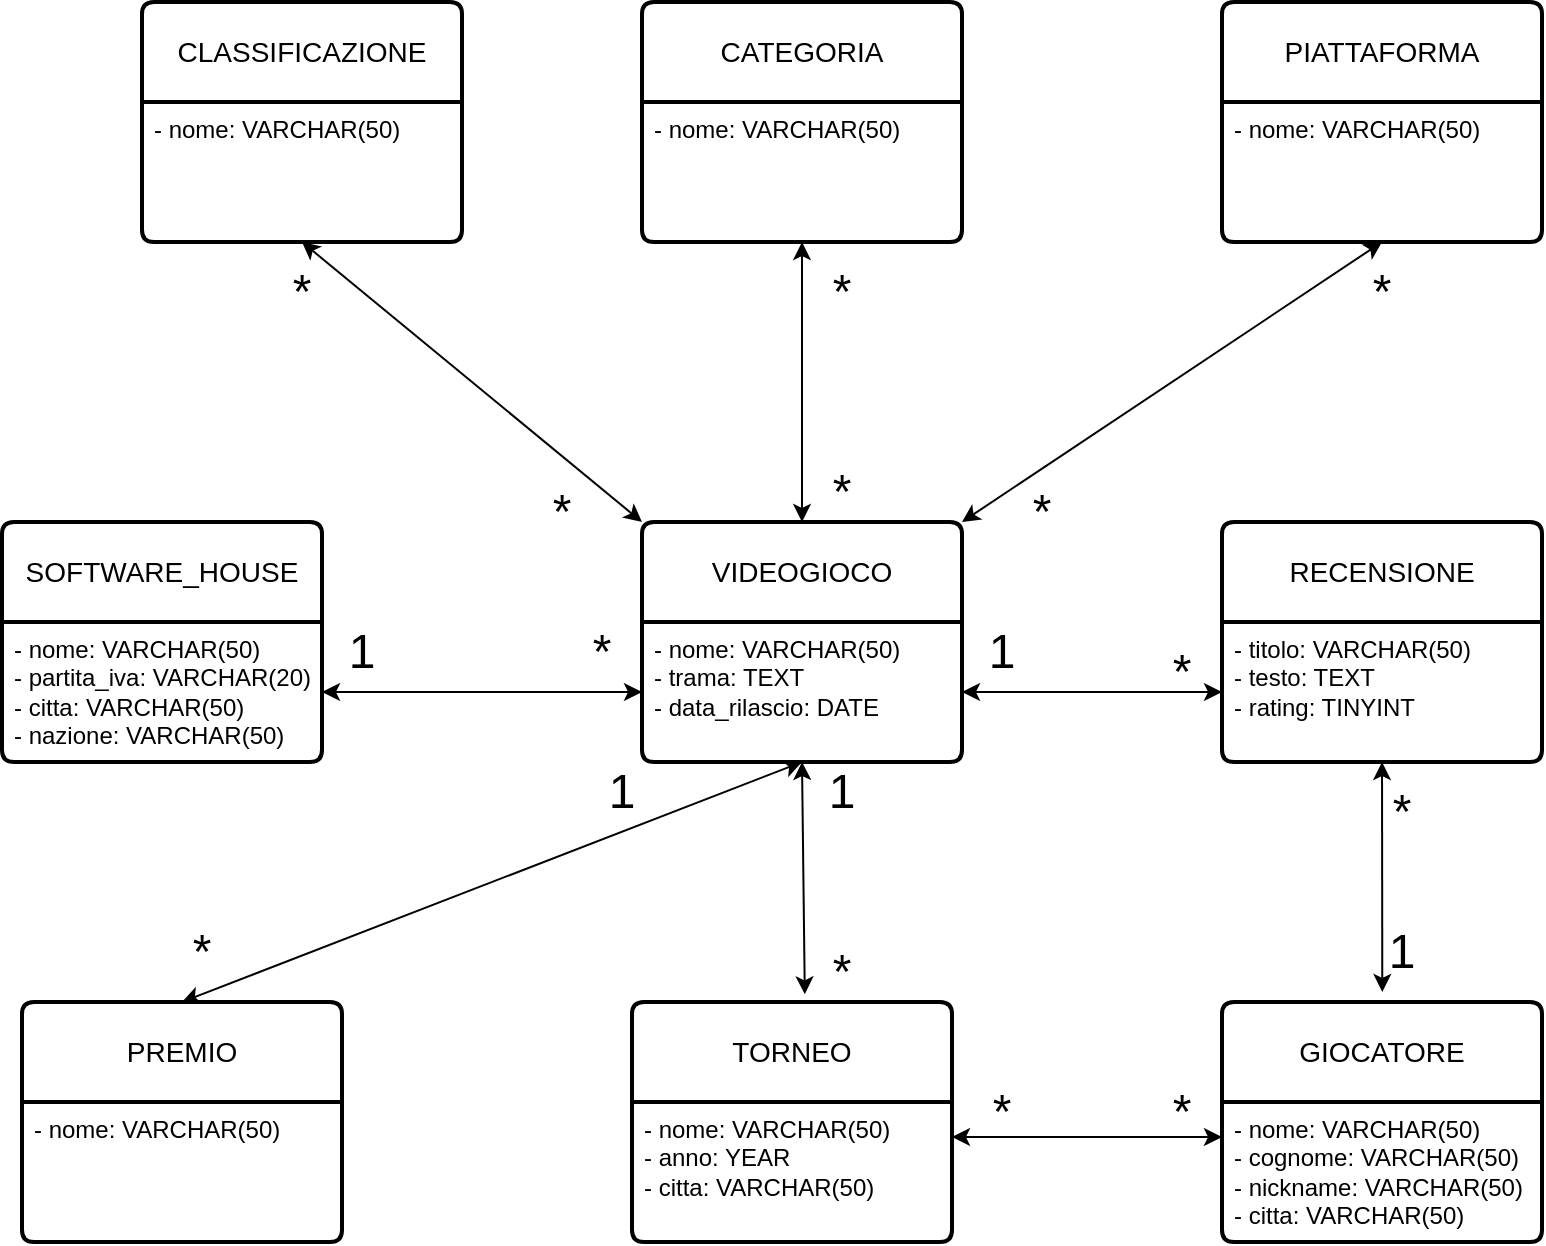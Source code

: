 <mxfile version="22.1.3" type="device">
  <diagram name="Page-1" id="ZNXVrBCwNaxJ5pDCINjd">
    <mxGraphModel dx="1147" dy="627" grid="1" gridSize="10" guides="1" tooltips="1" connect="1" arrows="1" fold="1" page="1" pageScale="1" pageWidth="850" pageHeight="1100" math="0" shadow="0">
      <root>
        <mxCell id="0" />
        <mxCell id="1" parent="0" />
        <mxCell id="egHvKs8MVV3_sJDqOsdn-1" value="VIDEOGIOCO" style="swimlane;childLayout=stackLayout;horizontal=1;startSize=50;horizontalStack=0;rounded=1;fontSize=14;fontStyle=0;strokeWidth=2;resizeParent=0;resizeLast=1;shadow=0;dashed=0;align=center;arcSize=4;whiteSpace=wrap;html=1;" vertex="1" parent="1">
          <mxGeometry x="350" y="300" width="160" height="120" as="geometry" />
        </mxCell>
        <mxCell id="egHvKs8MVV3_sJDqOsdn-2" value="- nome: VARCHAR(50)&lt;br style=&quot;border-color: var(--border-color);&quot;&gt;- trama: TEXT&lt;br style=&quot;border-color: var(--border-color);&quot;&gt;- data_rilascio: DATE" style="align=left;strokeColor=none;fillColor=none;spacingLeft=4;fontSize=12;verticalAlign=top;resizable=0;rotatable=0;part=1;html=1;" vertex="1" parent="egHvKs8MVV3_sJDqOsdn-1">
          <mxGeometry y="50" width="160" height="70" as="geometry" />
        </mxCell>
        <mxCell id="egHvKs8MVV3_sJDqOsdn-3" value="SOFTWARE_HOUSE" style="swimlane;childLayout=stackLayout;horizontal=1;startSize=50;horizontalStack=0;rounded=1;fontSize=14;fontStyle=0;strokeWidth=2;resizeParent=0;resizeLast=1;shadow=0;dashed=0;align=center;arcSize=4;whiteSpace=wrap;html=1;" vertex="1" parent="1">
          <mxGeometry x="30" y="300" width="160" height="120" as="geometry" />
        </mxCell>
        <mxCell id="egHvKs8MVV3_sJDqOsdn-4" value="- nome: VARCHAR(50)&lt;br&gt;- partita_iva: VARCHAR(20)&lt;br&gt;- citta: VARCHAR(50)&lt;br&gt;- nazione: VARCHAR(50)" style="align=left;strokeColor=none;fillColor=none;spacingLeft=4;fontSize=12;verticalAlign=top;resizable=0;rotatable=0;part=1;html=1;" vertex="1" parent="egHvKs8MVV3_sJDqOsdn-3">
          <mxGeometry y="50" width="160" height="70" as="geometry" />
        </mxCell>
        <mxCell id="egHvKs8MVV3_sJDqOsdn-7" value="TORNEO" style="swimlane;childLayout=stackLayout;horizontal=1;startSize=50;horizontalStack=0;rounded=1;fontSize=14;fontStyle=0;strokeWidth=2;resizeParent=0;resizeLast=1;shadow=0;dashed=0;align=center;arcSize=4;whiteSpace=wrap;html=1;" vertex="1" parent="1">
          <mxGeometry x="345" y="540" width="160" height="120" as="geometry" />
        </mxCell>
        <mxCell id="egHvKs8MVV3_sJDqOsdn-8" value="- nome: VARCHAR(50)&lt;br&gt;- anno: YEAR&lt;br&gt;- citta: VARCHAR(50)" style="align=left;strokeColor=none;fillColor=none;spacingLeft=4;fontSize=12;verticalAlign=top;resizable=0;rotatable=0;part=1;html=1;" vertex="1" parent="egHvKs8MVV3_sJDqOsdn-7">
          <mxGeometry y="50" width="160" height="70" as="geometry" />
        </mxCell>
        <mxCell id="egHvKs8MVV3_sJDqOsdn-9" value="PIATTAFORMA" style="swimlane;childLayout=stackLayout;horizontal=1;startSize=50;horizontalStack=0;rounded=1;fontSize=14;fontStyle=0;strokeWidth=2;resizeParent=0;resizeLast=1;shadow=0;dashed=0;align=center;arcSize=4;whiteSpace=wrap;html=1;" vertex="1" parent="1">
          <mxGeometry x="640" y="40" width="160" height="120" as="geometry" />
        </mxCell>
        <mxCell id="egHvKs8MVV3_sJDqOsdn-10" value="- nome: VARCHAR(50)" style="align=left;strokeColor=none;fillColor=none;spacingLeft=4;fontSize=12;verticalAlign=top;resizable=0;rotatable=0;part=1;html=1;" vertex="1" parent="egHvKs8MVV3_sJDqOsdn-9">
          <mxGeometry y="50" width="160" height="70" as="geometry" />
        </mxCell>
        <mxCell id="egHvKs8MVV3_sJDqOsdn-11" value="RECENSIONE" style="swimlane;childLayout=stackLayout;horizontal=1;startSize=50;horizontalStack=0;rounded=1;fontSize=14;fontStyle=0;strokeWidth=2;resizeParent=0;resizeLast=1;shadow=0;dashed=0;align=center;arcSize=4;whiteSpace=wrap;html=1;" vertex="1" parent="1">
          <mxGeometry x="640" y="300" width="160" height="120" as="geometry" />
        </mxCell>
        <mxCell id="egHvKs8MVV3_sJDqOsdn-12" value="- titolo: VARCHAR(50)&lt;br&gt;- testo: TEXT&lt;br&gt;- rating: TINYINT" style="align=left;strokeColor=none;fillColor=none;spacingLeft=4;fontSize=12;verticalAlign=top;resizable=0;rotatable=0;part=1;html=1;" vertex="1" parent="egHvKs8MVV3_sJDqOsdn-11">
          <mxGeometry y="50" width="160" height="70" as="geometry" />
        </mxCell>
        <mxCell id="egHvKs8MVV3_sJDqOsdn-13" value="PREMIO" style="swimlane;childLayout=stackLayout;horizontal=1;startSize=50;horizontalStack=0;rounded=1;fontSize=14;fontStyle=0;strokeWidth=2;resizeParent=0;resizeLast=1;shadow=0;dashed=0;align=center;arcSize=4;whiteSpace=wrap;html=1;" vertex="1" parent="1">
          <mxGeometry x="40" y="540" width="160" height="120" as="geometry" />
        </mxCell>
        <mxCell id="egHvKs8MVV3_sJDqOsdn-14" value="- nome: VARCHAR(50)" style="align=left;strokeColor=none;fillColor=none;spacingLeft=4;fontSize=12;verticalAlign=top;resizable=0;rotatable=0;part=1;html=1;" vertex="1" parent="egHvKs8MVV3_sJDqOsdn-13">
          <mxGeometry y="50" width="160" height="70" as="geometry" />
        </mxCell>
        <mxCell id="egHvKs8MVV3_sJDqOsdn-15" value="CATEGORIA" style="swimlane;childLayout=stackLayout;horizontal=1;startSize=50;horizontalStack=0;rounded=1;fontSize=14;fontStyle=0;strokeWidth=2;resizeParent=0;resizeLast=1;shadow=0;dashed=0;align=center;arcSize=4;whiteSpace=wrap;html=1;" vertex="1" parent="1">
          <mxGeometry x="350" y="40" width="160" height="120" as="geometry" />
        </mxCell>
        <mxCell id="egHvKs8MVV3_sJDqOsdn-16" value="- nome: VARCHAR(50)" style="align=left;strokeColor=none;fillColor=none;spacingLeft=4;fontSize=12;verticalAlign=top;resizable=0;rotatable=0;part=1;html=1;" vertex="1" parent="egHvKs8MVV3_sJDqOsdn-15">
          <mxGeometry y="50" width="160" height="70" as="geometry" />
        </mxCell>
        <mxCell id="egHvKs8MVV3_sJDqOsdn-17" value="CLASSIFICAZIONE" style="swimlane;childLayout=stackLayout;horizontal=1;startSize=50;horizontalStack=0;rounded=1;fontSize=14;fontStyle=0;strokeWidth=2;resizeParent=0;resizeLast=1;shadow=0;dashed=0;align=center;arcSize=4;whiteSpace=wrap;html=1;" vertex="1" parent="1">
          <mxGeometry x="100" y="40" width="160" height="120" as="geometry" />
        </mxCell>
        <mxCell id="egHvKs8MVV3_sJDqOsdn-18" value="- nome: VARCHAR(50)" style="align=left;strokeColor=none;fillColor=none;spacingLeft=4;fontSize=12;verticalAlign=top;resizable=0;rotatable=0;part=1;html=1;" vertex="1" parent="egHvKs8MVV3_sJDqOsdn-17">
          <mxGeometry y="50" width="160" height="70" as="geometry" />
        </mxCell>
        <mxCell id="egHvKs8MVV3_sJDqOsdn-23" value="&lt;font style=&quot;font-size: 24px;&quot;&gt;*&lt;/font&gt;" style="text;html=1;strokeColor=none;fillColor=none;align=center;verticalAlign=middle;whiteSpace=wrap;rounded=0;" vertex="1" parent="1">
          <mxGeometry x="300" y="350" width="60" height="30" as="geometry" />
        </mxCell>
        <mxCell id="egHvKs8MVV3_sJDqOsdn-24" value="&lt;font style=&quot;font-size: 24px;&quot;&gt;1&lt;/font&gt;" style="text;html=1;strokeColor=none;fillColor=none;align=center;verticalAlign=middle;whiteSpace=wrap;rounded=0;" vertex="1" parent="1">
          <mxGeometry x="180" y="350" width="60" height="30" as="geometry" />
        </mxCell>
        <mxCell id="egHvKs8MVV3_sJDqOsdn-27" value="" style="endArrow=classic;startArrow=classic;html=1;rounded=0;exitX=1;exitY=0.5;exitDx=0;exitDy=0;entryX=0;entryY=0.5;entryDx=0;entryDy=0;" edge="1" parent="1" source="egHvKs8MVV3_sJDqOsdn-4" target="egHvKs8MVV3_sJDqOsdn-2">
          <mxGeometry width="50" height="50" relative="1" as="geometry">
            <mxPoint x="360" y="260" as="sourcePoint" />
            <mxPoint x="410" y="210" as="targetPoint" />
          </mxGeometry>
        </mxCell>
        <mxCell id="egHvKs8MVV3_sJDqOsdn-30" value="" style="endArrow=classic;startArrow=classic;html=1;rounded=0;exitX=0;exitY=0;exitDx=0;exitDy=0;" edge="1" parent="1" source="egHvKs8MVV3_sJDqOsdn-1">
          <mxGeometry width="50" height="50" relative="1" as="geometry">
            <mxPoint x="510" y="340" as="sourcePoint" />
            <mxPoint x="180" y="160" as="targetPoint" />
          </mxGeometry>
        </mxCell>
        <mxCell id="egHvKs8MVV3_sJDqOsdn-31" value="&lt;font style=&quot;font-size: 24px;&quot;&gt;*&lt;/font&gt;" style="text;html=1;strokeColor=none;fillColor=none;align=center;verticalAlign=middle;whiteSpace=wrap;rounded=0;" vertex="1" parent="1">
          <mxGeometry x="150" y="170" width="60" height="30" as="geometry" />
        </mxCell>
        <mxCell id="egHvKs8MVV3_sJDqOsdn-32" value="&lt;font style=&quot;font-size: 24px;&quot;&gt;*&lt;/font&gt;" style="text;html=1;strokeColor=none;fillColor=none;align=center;verticalAlign=middle;whiteSpace=wrap;rounded=0;" vertex="1" parent="1">
          <mxGeometry x="280" y="280" width="60" height="30" as="geometry" />
        </mxCell>
        <mxCell id="egHvKs8MVV3_sJDqOsdn-33" value="" style="endArrow=classic;startArrow=classic;html=1;rounded=0;entryX=0.5;entryY=1;entryDx=0;entryDy=0;exitX=0.5;exitY=0;exitDx=0;exitDy=0;" edge="1" parent="1" source="egHvKs8MVV3_sJDqOsdn-1" target="egHvKs8MVV3_sJDqOsdn-15">
          <mxGeometry width="50" height="50" relative="1" as="geometry">
            <mxPoint x="510" y="340" as="sourcePoint" />
            <mxPoint x="560" y="290" as="targetPoint" />
          </mxGeometry>
        </mxCell>
        <mxCell id="egHvKs8MVV3_sJDqOsdn-34" value="&lt;font style=&quot;font-size: 24px;&quot;&gt;*&lt;/font&gt;" style="text;html=1;strokeColor=none;fillColor=none;align=center;verticalAlign=middle;whiteSpace=wrap;rounded=0;" vertex="1" parent="1">
          <mxGeometry x="420" y="170" width="60" height="30" as="geometry" />
        </mxCell>
        <mxCell id="egHvKs8MVV3_sJDqOsdn-35" value="&lt;font style=&quot;font-size: 24px;&quot;&gt;*&lt;/font&gt;" style="text;html=1;strokeColor=none;fillColor=none;align=center;verticalAlign=middle;whiteSpace=wrap;rounded=0;" vertex="1" parent="1">
          <mxGeometry x="420" y="270" width="60" height="30" as="geometry" />
        </mxCell>
        <mxCell id="egHvKs8MVV3_sJDqOsdn-36" value="" style="endArrow=classic;startArrow=classic;html=1;rounded=0;exitX=1;exitY=0;exitDx=0;exitDy=0;entryX=0.5;entryY=1;entryDx=0;entryDy=0;" edge="1" parent="1" source="egHvKs8MVV3_sJDqOsdn-1" target="egHvKs8MVV3_sJDqOsdn-10">
          <mxGeometry width="50" height="50" relative="1" as="geometry">
            <mxPoint x="510" y="340" as="sourcePoint" />
            <mxPoint x="560" y="290" as="targetPoint" />
          </mxGeometry>
        </mxCell>
        <mxCell id="egHvKs8MVV3_sJDqOsdn-37" value="&lt;font style=&quot;font-size: 24px;&quot;&gt;*&lt;/font&gt;" style="text;html=1;strokeColor=none;fillColor=none;align=center;verticalAlign=middle;whiteSpace=wrap;rounded=0;" vertex="1" parent="1">
          <mxGeometry x="690" y="170" width="60" height="30" as="geometry" />
        </mxCell>
        <mxCell id="egHvKs8MVV3_sJDqOsdn-38" value="&lt;font style=&quot;font-size: 24px;&quot;&gt;*&lt;/font&gt;" style="text;html=1;strokeColor=none;fillColor=none;align=center;verticalAlign=middle;whiteSpace=wrap;rounded=0;" vertex="1" parent="1">
          <mxGeometry x="520" y="280" width="60" height="30" as="geometry" />
        </mxCell>
        <mxCell id="egHvKs8MVV3_sJDqOsdn-42" value="" style="endArrow=classic;startArrow=classic;html=1;rounded=0;exitX=1;exitY=0.5;exitDx=0;exitDy=0;entryX=0;entryY=0.5;entryDx=0;entryDy=0;" edge="1" parent="1" source="egHvKs8MVV3_sJDqOsdn-2" target="egHvKs8MVV3_sJDqOsdn-12">
          <mxGeometry width="50" height="50" relative="1" as="geometry">
            <mxPoint x="200" y="395" as="sourcePoint" />
            <mxPoint x="360" y="395" as="targetPoint" />
          </mxGeometry>
        </mxCell>
        <mxCell id="egHvKs8MVV3_sJDqOsdn-43" value="&lt;font style=&quot;font-size: 24px;&quot;&gt;*&lt;/font&gt;" style="text;html=1;strokeColor=none;fillColor=none;align=center;verticalAlign=middle;whiteSpace=wrap;rounded=0;" vertex="1" parent="1">
          <mxGeometry x="590" y="360" width="60" height="30" as="geometry" />
        </mxCell>
        <mxCell id="egHvKs8MVV3_sJDqOsdn-44" value="&lt;font style=&quot;font-size: 24px;&quot;&gt;1&lt;/font&gt;" style="text;html=1;strokeColor=none;fillColor=none;align=center;verticalAlign=middle;whiteSpace=wrap;rounded=0;" vertex="1" parent="1">
          <mxGeometry x="500" y="350" width="60" height="30" as="geometry" />
        </mxCell>
        <mxCell id="egHvKs8MVV3_sJDqOsdn-45" value="GIOCATORE" style="swimlane;childLayout=stackLayout;horizontal=1;startSize=50;horizontalStack=0;rounded=1;fontSize=14;fontStyle=0;strokeWidth=2;resizeParent=0;resizeLast=1;shadow=0;dashed=0;align=center;arcSize=4;whiteSpace=wrap;html=1;" vertex="1" parent="1">
          <mxGeometry x="640" y="540" width="160" height="120" as="geometry" />
        </mxCell>
        <mxCell id="egHvKs8MVV3_sJDqOsdn-46" value="- nome: VARCHAR(50)&lt;br&gt;- cognome: VARCHAR(50)&lt;br&gt;- nickname: VARCHAR(50)&lt;br&gt;- citta: VARCHAR(50)" style="align=left;strokeColor=none;fillColor=none;spacingLeft=4;fontSize=12;verticalAlign=top;resizable=0;rotatable=0;part=1;html=1;" vertex="1" parent="egHvKs8MVV3_sJDqOsdn-45">
          <mxGeometry y="50" width="160" height="70" as="geometry" />
        </mxCell>
        <mxCell id="egHvKs8MVV3_sJDqOsdn-48" value="" style="endArrow=classic;startArrow=classic;html=1;rounded=0;exitX=0.501;exitY=-0.042;exitDx=0;exitDy=0;entryX=0.5;entryY=1;entryDx=0;entryDy=0;exitPerimeter=0;" edge="1" parent="1" source="egHvKs8MVV3_sJDqOsdn-45" target="egHvKs8MVV3_sJDqOsdn-11">
          <mxGeometry width="50" height="50" relative="1" as="geometry">
            <mxPoint x="630" y="440" as="sourcePoint" />
            <mxPoint x="760" y="440" as="targetPoint" />
          </mxGeometry>
        </mxCell>
        <mxCell id="egHvKs8MVV3_sJDqOsdn-49" value="&lt;font style=&quot;font-size: 24px;&quot;&gt;*&lt;/font&gt;" style="text;html=1;strokeColor=none;fillColor=none;align=center;verticalAlign=middle;whiteSpace=wrap;rounded=0;" vertex="1" parent="1">
          <mxGeometry x="700" y="430" width="60" height="30" as="geometry" />
        </mxCell>
        <mxCell id="egHvKs8MVV3_sJDqOsdn-50" value="&lt;font style=&quot;font-size: 24px;&quot;&gt;1&lt;/font&gt;" style="text;html=1;strokeColor=none;fillColor=none;align=center;verticalAlign=middle;whiteSpace=wrap;rounded=0;" vertex="1" parent="1">
          <mxGeometry x="700" y="500" width="60" height="30" as="geometry" />
        </mxCell>
        <mxCell id="egHvKs8MVV3_sJDqOsdn-51" value="" style="endArrow=classic;startArrow=classic;html=1;rounded=0;exitX=0.5;exitY=0;exitDx=0;exitDy=0;entryX=0.5;entryY=1;entryDx=0;entryDy=0;" edge="1" parent="1" source="egHvKs8MVV3_sJDqOsdn-13" target="egHvKs8MVV3_sJDqOsdn-2">
          <mxGeometry width="50" height="50" relative="1" as="geometry">
            <mxPoint x="200" y="395" as="sourcePoint" />
            <mxPoint x="360" y="395" as="targetPoint" />
          </mxGeometry>
        </mxCell>
        <mxCell id="egHvKs8MVV3_sJDqOsdn-52" value="&lt;font style=&quot;font-size: 24px;&quot;&gt;*&lt;/font&gt;" style="text;html=1;strokeColor=none;fillColor=none;align=center;verticalAlign=middle;whiteSpace=wrap;rounded=0;" vertex="1" parent="1">
          <mxGeometry x="100" y="500" width="60" height="30" as="geometry" />
        </mxCell>
        <mxCell id="egHvKs8MVV3_sJDqOsdn-54" value="&lt;font style=&quot;font-size: 24px;&quot;&gt;1&lt;/font&gt;" style="text;html=1;strokeColor=none;fillColor=none;align=center;verticalAlign=middle;whiteSpace=wrap;rounded=0;" vertex="1" parent="1">
          <mxGeometry x="310" y="420" width="60" height="30" as="geometry" />
        </mxCell>
        <mxCell id="egHvKs8MVV3_sJDqOsdn-55" value="" style="endArrow=classic;startArrow=classic;html=1;rounded=0;exitX=1;exitY=0.25;exitDx=0;exitDy=0;entryX=0;entryY=0.25;entryDx=0;entryDy=0;" edge="1" parent="1" source="egHvKs8MVV3_sJDqOsdn-8" target="egHvKs8MVV3_sJDqOsdn-46">
          <mxGeometry width="50" height="50" relative="1" as="geometry">
            <mxPoint x="520" y="395" as="sourcePoint" />
            <mxPoint x="650" y="395" as="targetPoint" />
          </mxGeometry>
        </mxCell>
        <mxCell id="egHvKs8MVV3_sJDqOsdn-56" value="&lt;font style=&quot;font-size: 24px;&quot;&gt;*&lt;/font&gt;" style="text;html=1;strokeColor=none;fillColor=none;align=center;verticalAlign=middle;whiteSpace=wrap;rounded=0;" vertex="1" parent="1">
          <mxGeometry x="500" y="580" width="60" height="30" as="geometry" />
        </mxCell>
        <mxCell id="egHvKs8MVV3_sJDqOsdn-57" value="&lt;font style=&quot;font-size: 24px;&quot;&gt;*&lt;/font&gt;" style="text;html=1;strokeColor=none;fillColor=none;align=center;verticalAlign=middle;whiteSpace=wrap;rounded=0;" vertex="1" parent="1">
          <mxGeometry x="590" y="580" width="60" height="30" as="geometry" />
        </mxCell>
        <mxCell id="egHvKs8MVV3_sJDqOsdn-59" value="" style="endArrow=classic;startArrow=classic;html=1;rounded=0;entryX=0.5;entryY=1;entryDx=0;entryDy=0;exitX=0.54;exitY=-0.032;exitDx=0;exitDy=0;exitPerimeter=0;" edge="1" parent="1" source="egHvKs8MVV3_sJDqOsdn-7" target="egHvKs8MVV3_sJDqOsdn-2">
          <mxGeometry width="50" height="50" relative="1" as="geometry">
            <mxPoint x="130" y="550" as="sourcePoint" />
            <mxPoint x="440" y="430" as="targetPoint" />
          </mxGeometry>
        </mxCell>
        <mxCell id="egHvKs8MVV3_sJDqOsdn-61" value="&lt;font style=&quot;font-size: 24px;&quot;&gt;*&lt;/font&gt;" style="text;html=1;strokeColor=none;fillColor=none;align=center;verticalAlign=middle;whiteSpace=wrap;rounded=0;" vertex="1" parent="1">
          <mxGeometry x="420" y="510" width="60" height="30" as="geometry" />
        </mxCell>
        <mxCell id="egHvKs8MVV3_sJDqOsdn-62" value="&lt;font style=&quot;font-size: 24px;&quot;&gt;1&lt;/font&gt;" style="text;html=1;strokeColor=none;fillColor=none;align=center;verticalAlign=middle;whiteSpace=wrap;rounded=0;" vertex="1" parent="1">
          <mxGeometry x="420" y="420" width="60" height="30" as="geometry" />
        </mxCell>
      </root>
    </mxGraphModel>
  </diagram>
</mxfile>
